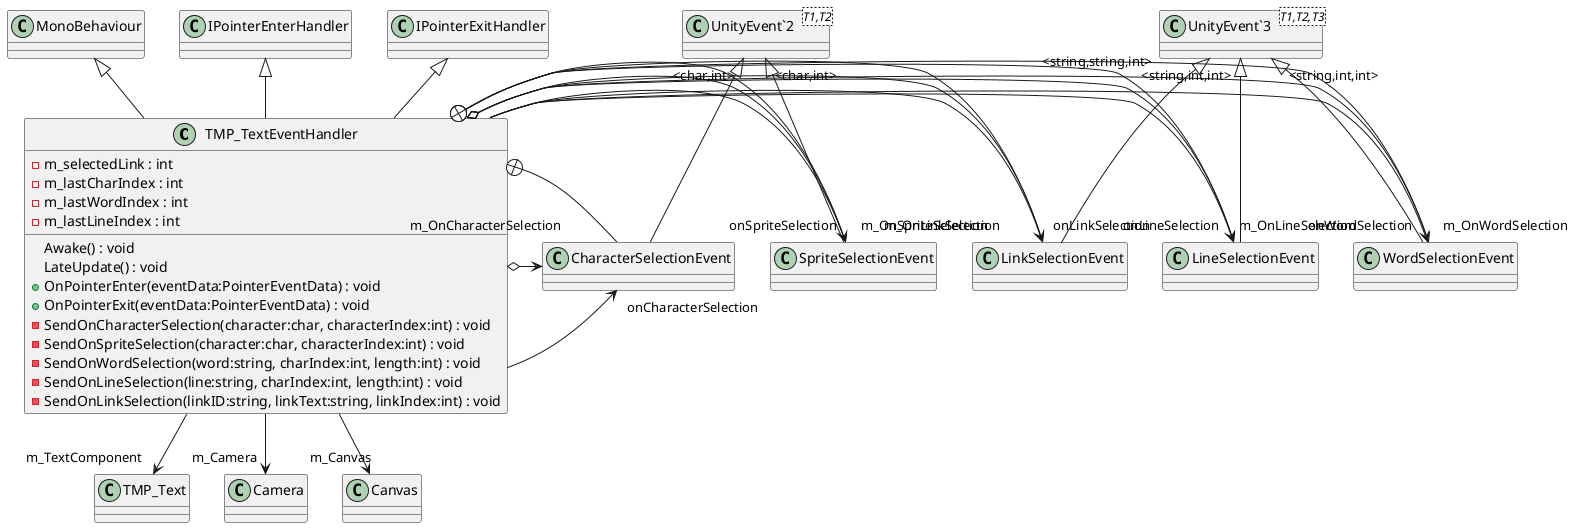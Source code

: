 @startuml
class TMP_TextEventHandler {
    - m_selectedLink : int
    - m_lastCharIndex : int
    - m_lastWordIndex : int
    - m_lastLineIndex : int
    Awake() : void
    LateUpdate() : void
    + OnPointerEnter(eventData:PointerEventData) : void
    + OnPointerExit(eventData:PointerEventData) : void
    - SendOnCharacterSelection(character:char, characterIndex:int) : void
    - SendOnSpriteSelection(character:char, characterIndex:int) : void
    - SendOnWordSelection(word:string, charIndex:int, length:int) : void
    - SendOnLineSelection(line:string, charIndex:int, length:int) : void
    - SendOnLinkSelection(linkID:string, linkText:string, linkIndex:int) : void
}
class CharacterSelectionEvent {
}
class SpriteSelectionEvent {
}
class WordSelectionEvent {
}
class LineSelectionEvent {
}
class LinkSelectionEvent {
}
class "UnityEvent`2"<T1,T2> {
}
class "UnityEvent`3"<T1,T2,T3> {
}
MonoBehaviour <|-- TMP_TextEventHandler
IPointerEnterHandler <|-- TMP_TextEventHandler
IPointerExitHandler <|-- TMP_TextEventHandler
TMP_TextEventHandler --> "onCharacterSelection" CharacterSelectionEvent
TMP_TextEventHandler o-> "m_OnCharacterSelection" CharacterSelectionEvent
TMP_TextEventHandler --> "onSpriteSelection" SpriteSelectionEvent
TMP_TextEventHandler o-> "m_OnSpriteSelection" SpriteSelectionEvent
TMP_TextEventHandler --> "onWordSelection" WordSelectionEvent
TMP_TextEventHandler o-> "m_OnWordSelection" WordSelectionEvent
TMP_TextEventHandler --> "onLineSelection" LineSelectionEvent
TMP_TextEventHandler o-> "m_OnLineSelection" LineSelectionEvent
TMP_TextEventHandler --> "onLinkSelection" LinkSelectionEvent
TMP_TextEventHandler o-> "m_OnLinkSelection" LinkSelectionEvent
TMP_TextEventHandler --> "m_TextComponent" TMP_Text
TMP_TextEventHandler --> "m_Camera" Camera
TMP_TextEventHandler --> "m_Canvas" Canvas
TMP_TextEventHandler +-- CharacterSelectionEvent
"UnityEvent`2" "<char,int>" <|-- CharacterSelectionEvent
TMP_TextEventHandler +-- SpriteSelectionEvent
"UnityEvent`2" "<char,int>" <|-- SpriteSelectionEvent
TMP_TextEventHandler +-- WordSelectionEvent
"UnityEvent`3" "<string,int,int>" <|-- WordSelectionEvent
TMP_TextEventHandler +-- LineSelectionEvent
"UnityEvent`3" "<string,int,int>" <|-- LineSelectionEvent
TMP_TextEventHandler +-- LinkSelectionEvent
"UnityEvent`3" "<string,string,int>" <|-- LinkSelectionEvent
@enduml

